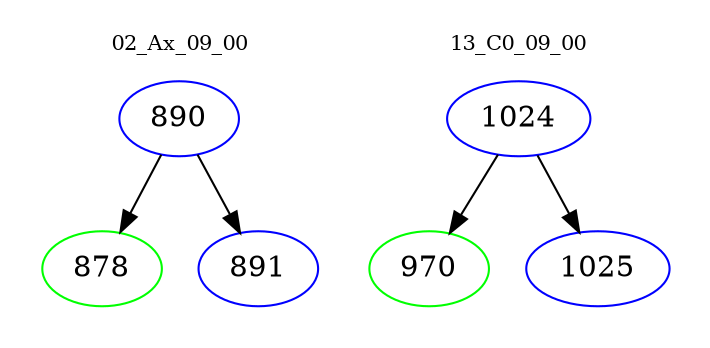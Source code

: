 digraph{
subgraph cluster_0 {
color = white
label = "02_Ax_09_00";
fontsize=10;
T0_890 [label="890", color="blue"]
T0_890 -> T0_878 [color="black"]
T0_878 [label="878", color="green"]
T0_890 -> T0_891 [color="black"]
T0_891 [label="891", color="blue"]
}
subgraph cluster_1 {
color = white
label = "13_C0_09_00";
fontsize=10;
T1_1024 [label="1024", color="blue"]
T1_1024 -> T1_970 [color="black"]
T1_970 [label="970", color="green"]
T1_1024 -> T1_1025 [color="black"]
T1_1025 [label="1025", color="blue"]
}
}
